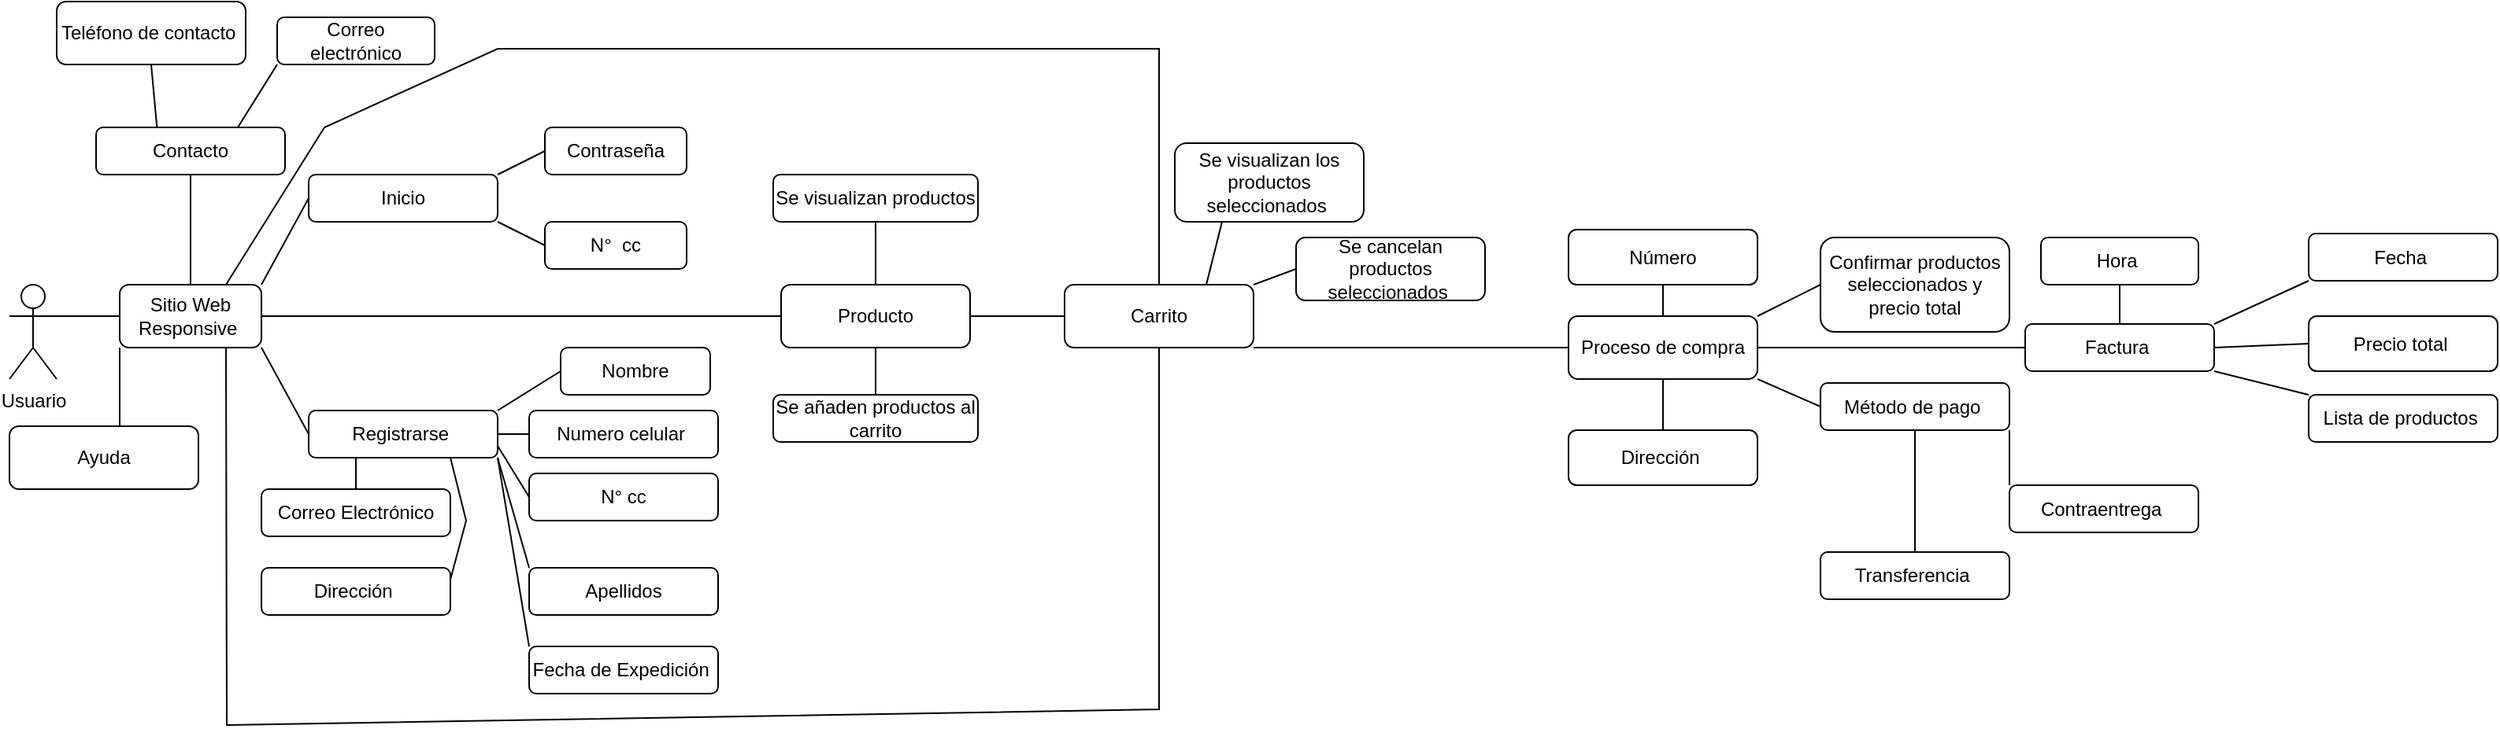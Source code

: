 <mxfile version="20.3.0" type="device"><diagram id="Ui5v7IExiJftmlXEwU_J" name="Página-1"><mxGraphModel dx="1278" dy="641" grid="1" gridSize="10" guides="1" tooltips="1" connect="1" arrows="1" fold="1" page="1" pageScale="1" pageWidth="827" pageHeight="1169" math="0" shadow="0"><root><mxCell id="0"/><mxCell id="1" parent="0"/><mxCell id="3Na0REmijJl1IvgKJbDY-1" value="Usuario" style="shape=umlActor;verticalLabelPosition=bottom;verticalAlign=top;html=1;outlineConnect=0;" parent="1" vertex="1"><mxGeometry x="10" y="190" width="30" height="60" as="geometry"/></mxCell><mxCell id="3Na0REmijJl1IvgKJbDY-5" value="" style="endArrow=none;html=1;rounded=0;exitX=1;exitY=0.333;exitDx=0;exitDy=0;exitPerimeter=0;entryX=0;entryY=0.5;entryDx=0;entryDy=0;" parent="1" source="3Na0REmijJl1IvgKJbDY-1" target="3Na0REmijJl1IvgKJbDY-6" edge="1"><mxGeometry width="50" height="50" relative="1" as="geometry"><mxPoint x="110" y="230" as="sourcePoint"/><mxPoint x="80" y="210" as="targetPoint"/></mxGeometry></mxCell><mxCell id="3Na0REmijJl1IvgKJbDY-6" value="Sitio Web Responsive&amp;nbsp;" style="rounded=1;whiteSpace=wrap;html=1;" parent="1" vertex="1"><mxGeometry x="80" y="190" width="90" height="40" as="geometry"/></mxCell><mxCell id="3Na0REmijJl1IvgKJbDY-7" value="Inicio" style="rounded=1;whiteSpace=wrap;html=1;" parent="1" vertex="1"><mxGeometry x="200" y="120" width="120" height="30" as="geometry"/></mxCell><mxCell id="3Na0REmijJl1IvgKJbDY-8" value="Registrarse&amp;nbsp;" style="rounded=1;whiteSpace=wrap;html=1;" parent="1" vertex="1"><mxGeometry x="200" y="270" width="120" height="30" as="geometry"/></mxCell><mxCell id="3Na0REmijJl1IvgKJbDY-9" value="" style="endArrow=none;html=1;rounded=0;exitX=1;exitY=1;exitDx=0;exitDy=0;entryX=0;entryY=0.5;entryDx=0;entryDy=0;" parent="1" source="3Na0REmijJl1IvgKJbDY-6" target="3Na0REmijJl1IvgKJbDY-8" edge="1"><mxGeometry width="50" height="50" relative="1" as="geometry"><mxPoint x="390" y="270" as="sourcePoint"/><mxPoint x="440" y="220" as="targetPoint"/></mxGeometry></mxCell><mxCell id="3Na0REmijJl1IvgKJbDY-10" value="" style="endArrow=none;html=1;rounded=0;exitX=1;exitY=0;exitDx=0;exitDy=0;entryX=0;entryY=0.5;entryDx=0;entryDy=0;" parent="1" source="3Na0REmijJl1IvgKJbDY-6" target="3Na0REmijJl1IvgKJbDY-7" edge="1"><mxGeometry width="50" height="50" relative="1" as="geometry"><mxPoint x="160" y="170" as="sourcePoint"/><mxPoint x="210" y="120" as="targetPoint"/></mxGeometry></mxCell><mxCell id="3Na0REmijJl1IvgKJbDY-11" value="" style="endArrow=none;html=1;rounded=0;exitX=1;exitY=0;exitDx=0;exitDy=0;entryX=0;entryY=0.5;entryDx=0;entryDy=0;" parent="1" source="3Na0REmijJl1IvgKJbDY-7" target="3Na0REmijJl1IvgKJbDY-12" edge="1"><mxGeometry width="50" height="50" relative="1" as="geometry"><mxPoint x="340" y="150" as="sourcePoint"/><mxPoint x="360" y="120" as="targetPoint"/></mxGeometry></mxCell><mxCell id="3Na0REmijJl1IvgKJbDY-12" value="Contraseña" style="rounded=1;whiteSpace=wrap;html=1;" parent="1" vertex="1"><mxGeometry x="350" y="90" width="90" height="30" as="geometry"/></mxCell><mxCell id="3Na0REmijJl1IvgKJbDY-13" value="N°&amp;nbsp; cc" style="rounded=1;whiteSpace=wrap;html=1;" parent="1" vertex="1"><mxGeometry x="350" y="150" width="90" height="30" as="geometry"/></mxCell><mxCell id="3Na0REmijJl1IvgKJbDY-14" value="" style="endArrow=none;html=1;rounded=0;exitX=1;exitY=1;exitDx=0;exitDy=0;entryX=0;entryY=0.5;entryDx=0;entryDy=0;" parent="1" source="3Na0REmijJl1IvgKJbDY-7" target="3Na0REmijJl1IvgKJbDY-13" edge="1"><mxGeometry width="50" height="50" relative="1" as="geometry"><mxPoint x="390" y="270" as="sourcePoint"/><mxPoint x="440" y="220" as="targetPoint"/></mxGeometry></mxCell><mxCell id="3Na0REmijJl1IvgKJbDY-15" value="Nombre" style="rounded=1;whiteSpace=wrap;html=1;" parent="1" vertex="1"><mxGeometry x="360" y="230" width="95" height="30" as="geometry"/></mxCell><mxCell id="3Na0REmijJl1IvgKJbDY-16" value="Apellidos" style="rounded=1;whiteSpace=wrap;html=1;" parent="1" vertex="1"><mxGeometry x="340" y="370" width="120" height="30" as="geometry"/></mxCell><mxCell id="3Na0REmijJl1IvgKJbDY-17" value="N° cc" style="rounded=1;whiteSpace=wrap;html=1;" parent="1" vertex="1"><mxGeometry x="340" y="310" width="120" height="30" as="geometry"/></mxCell><mxCell id="3Na0REmijJl1IvgKJbDY-18" value="Correo Electrónico" style="rounded=1;whiteSpace=wrap;html=1;" parent="1" vertex="1"><mxGeometry x="170" y="320" width="120" height="30" as="geometry"/></mxCell><mxCell id="3Na0REmijJl1IvgKJbDY-19" value="" style="endArrow=none;html=1;rounded=0;entryX=0;entryY=0.5;entryDx=0;entryDy=0;exitX=1;exitY=0.5;exitDx=0;exitDy=0;" parent="1" source="3Na0REmijJl1IvgKJbDY-8" target="zuSCDuIa5Cq2c8znxF5V-3" edge="1"><mxGeometry width="50" height="50" relative="1" as="geometry"><mxPoint x="260" y="360" as="sourcePoint"/><mxPoint x="310" y="310" as="targetPoint"/></mxGeometry></mxCell><mxCell id="3Na0REmijJl1IvgKJbDY-20" value="" style="endArrow=none;html=1;rounded=0;entryX=0.25;entryY=1;entryDx=0;entryDy=0;exitX=0.5;exitY=0;exitDx=0;exitDy=0;" parent="1" source="3Na0REmijJl1IvgKJbDY-18" target="3Na0REmijJl1IvgKJbDY-8" edge="1"><mxGeometry width="50" height="50" relative="1" as="geometry"><mxPoint x="80" y="380" as="sourcePoint"/><mxPoint x="130" y="330" as="targetPoint"/></mxGeometry></mxCell><mxCell id="3Na0REmijJl1IvgKJbDY-21" value="" style="endArrow=none;html=1;rounded=0;entryX=0.75;entryY=1;entryDx=0;entryDy=0;exitX=1;exitY=0.25;exitDx=0;exitDy=0;" parent="1" source="zuSCDuIa5Cq2c8znxF5V-2" target="3Na0REmijJl1IvgKJbDY-8" edge="1"><mxGeometry width="50" height="50" relative="1" as="geometry"><mxPoint x="320" y="510" as="sourcePoint"/><mxPoint x="370" y="460" as="targetPoint"/><Array as="points"><mxPoint x="300" y="340"/></Array></mxGeometry></mxCell><mxCell id="3Na0REmijJl1IvgKJbDY-22" value="" style="endArrow=none;html=1;rounded=0;entryX=1;entryY=0;entryDx=0;entryDy=0;exitX=0;exitY=0.5;exitDx=0;exitDy=0;" parent="1" source="3Na0REmijJl1IvgKJbDY-15" target="3Na0REmijJl1IvgKJbDY-8" edge="1"><mxGeometry width="50" height="50" relative="1" as="geometry"><mxPoint x="390" y="270" as="sourcePoint"/><mxPoint x="440" y="220" as="targetPoint"/></mxGeometry></mxCell><mxCell id="zuSCDuIa5Cq2c8znxF5V-1" value="Fecha de Expedición&amp;nbsp;" style="rounded=1;whiteSpace=wrap;html=1;" parent="1" vertex="1"><mxGeometry x="340" y="420" width="120" height="30" as="geometry"/></mxCell><mxCell id="zuSCDuIa5Cq2c8znxF5V-2" value="Dirección&amp;nbsp;" style="rounded=1;whiteSpace=wrap;html=1;" parent="1" vertex="1"><mxGeometry x="170" y="370" width="120" height="30" as="geometry"/></mxCell><mxCell id="zuSCDuIa5Cq2c8znxF5V-3" value="Numero celular&amp;nbsp;" style="rounded=1;whiteSpace=wrap;html=1;" parent="1" vertex="1"><mxGeometry x="340" y="270" width="120" height="30" as="geometry"/></mxCell><mxCell id="zuSCDuIa5Cq2c8znxF5V-4" value="" style="endArrow=none;html=1;rounded=0;entryX=0;entryY=0.5;entryDx=0;entryDy=0;exitX=1;exitY=0.75;exitDx=0;exitDy=0;" parent="1" source="3Na0REmijJl1IvgKJbDY-8" target="3Na0REmijJl1IvgKJbDY-17" edge="1"><mxGeometry width="50" height="50" relative="1" as="geometry"><mxPoint x="40" y="540" as="sourcePoint"/><mxPoint x="90" y="490" as="targetPoint"/></mxGeometry></mxCell><mxCell id="zuSCDuIa5Cq2c8znxF5V-5" value="" style="endArrow=none;html=1;rounded=0;entryX=1;entryY=1;entryDx=0;entryDy=0;exitX=0;exitY=0;exitDx=0;exitDy=0;" parent="1" source="3Na0REmijJl1IvgKJbDY-16" target="3Na0REmijJl1IvgKJbDY-8" edge="1"><mxGeometry width="50" height="50" relative="1" as="geometry"><mxPoint x="300" y="540" as="sourcePoint"/><mxPoint x="350" y="490" as="targetPoint"/></mxGeometry></mxCell><mxCell id="zuSCDuIa5Cq2c8znxF5V-6" value="" style="endArrow=none;html=1;rounded=0;entryX=1;entryY=1;entryDx=0;entryDy=0;exitX=0;exitY=0;exitDx=0;exitDy=0;" parent="1" source="zuSCDuIa5Cq2c8znxF5V-1" target="3Na0REmijJl1IvgKJbDY-8" edge="1"><mxGeometry width="50" height="50" relative="1" as="geometry"><mxPoint x="180" y="510" as="sourcePoint"/><mxPoint x="230" y="460" as="targetPoint"/></mxGeometry></mxCell><mxCell id="zuSCDuIa5Cq2c8znxF5V-7" value="" style="endArrow=none;html=1;rounded=0;exitX=0.75;exitY=0;exitDx=0;exitDy=0;entryX=0.5;entryY=0;entryDx=0;entryDy=0;" parent="1" source="3Na0REmijJl1IvgKJbDY-6" target="zuSCDuIa5Cq2c8znxF5V-16" edge="1"><mxGeometry width="50" height="50" relative="1" as="geometry"><mxPoint x="250" y="120" as="sourcePoint"/><mxPoint x="740" y="180" as="targetPoint"/><Array as="points"><mxPoint x="210" y="90"/><mxPoint x="320" y="40"/><mxPoint x="740" y="40"/></Array></mxGeometry></mxCell><mxCell id="zuSCDuIa5Cq2c8znxF5V-12" value="Producto" style="rounded=1;whiteSpace=wrap;html=1;" parent="1" vertex="1"><mxGeometry x="500" y="190" width="120" height="40" as="geometry"/></mxCell><mxCell id="zuSCDuIa5Cq2c8znxF5V-14" value="" style="endArrow=none;html=1;rounded=0;exitX=1;exitY=0.5;exitDx=0;exitDy=0;entryX=0;entryY=0.5;entryDx=0;entryDy=0;" parent="1" source="3Na0REmijJl1IvgKJbDY-6" target="zuSCDuIa5Cq2c8znxF5V-12" edge="1"><mxGeometry width="50" height="50" relative="1" as="geometry"><mxPoint x="390" y="360" as="sourcePoint"/><mxPoint x="440" y="310" as="targetPoint"/></mxGeometry></mxCell><mxCell id="zuSCDuIa5Cq2c8znxF5V-15" value="" style="endArrow=none;html=1;rounded=0;exitX=1;exitY=0.5;exitDx=0;exitDy=0;" parent="1" source="zuSCDuIa5Cq2c8znxF5V-12" edge="1"><mxGeometry width="50" height="50" relative="1" as="geometry"><mxPoint x="640" y="240" as="sourcePoint"/><mxPoint x="680" y="210" as="targetPoint"/></mxGeometry></mxCell><mxCell id="zuSCDuIa5Cq2c8znxF5V-16" value="Carrito" style="rounded=1;whiteSpace=wrap;html=1;" parent="1" vertex="1"><mxGeometry x="680" y="190" width="120" height="40" as="geometry"/></mxCell><mxCell id="zuSCDuIa5Cq2c8znxF5V-17" value="" style="endArrow=none;html=1;rounded=0;entryX=0.75;entryY=1;entryDx=0;entryDy=0;exitX=0.5;exitY=1;exitDx=0;exitDy=0;" parent="1" source="zuSCDuIa5Cq2c8znxF5V-16" target="3Na0REmijJl1IvgKJbDY-6" edge="1"><mxGeometry width="50" height="50" relative="1" as="geometry"><mxPoint x="770" y="460" as="sourcePoint"/><mxPoint x="110" y="390" as="targetPoint"/><Array as="points"><mxPoint x="740" y="460"/><mxPoint x="148" y="470"/></Array></mxGeometry></mxCell><mxCell id="zuSCDuIa5Cq2c8znxF5V-18" value="" style="endArrow=none;html=1;rounded=0;entryX=0;entryY=1;entryDx=0;entryDy=0;" parent="1" target="3Na0REmijJl1IvgKJbDY-6" edge="1"><mxGeometry width="50" height="50" relative="1" as="geometry"><mxPoint x="80" y="300" as="sourcePoint"/><mxPoint x="110" y="350" as="targetPoint"/></mxGeometry></mxCell><mxCell id="zuSCDuIa5Cq2c8znxF5V-19" value="Ayuda" style="rounded=1;whiteSpace=wrap;html=1;" parent="1" vertex="1"><mxGeometry x="10" y="280" width="120" height="40" as="geometry"/></mxCell><mxCell id="zuSCDuIa5Cq2c8znxF5V-20" value="Contacto" style="rounded=1;whiteSpace=wrap;html=1;" parent="1" vertex="1"><mxGeometry x="65" y="90" width="120" height="30" as="geometry"/></mxCell><mxCell id="zuSCDuIa5Cq2c8znxF5V-21" value="" style="endArrow=none;html=1;rounded=0;entryX=0.5;entryY=1;entryDx=0;entryDy=0;exitX=0.5;exitY=0;exitDx=0;exitDy=0;" parent="1" source="3Na0REmijJl1IvgKJbDY-6" target="zuSCDuIa5Cq2c8znxF5V-20" edge="1"><mxGeometry width="50" height="50" relative="1" as="geometry"><mxPoint x="460" y="360" as="sourcePoint"/><mxPoint x="510" y="310" as="targetPoint"/></mxGeometry></mxCell><mxCell id="zuSCDuIa5Cq2c8znxF5V-22" value="Teléfono de contacto&amp;nbsp;" style="rounded=1;whiteSpace=wrap;html=1;" parent="1" vertex="1"><mxGeometry x="40" y="10" width="120" height="40" as="geometry"/></mxCell><mxCell id="zuSCDuIa5Cq2c8znxF5V-23" value="Correo electrónico" style="rounded=1;whiteSpace=wrap;html=1;" parent="1" vertex="1"><mxGeometry x="180" y="20" width="100" height="30" as="geometry"/></mxCell><mxCell id="zuSCDuIa5Cq2c8znxF5V-24" value="" style="endArrow=none;html=1;rounded=0;entryX=0.5;entryY=1;entryDx=0;entryDy=0;exitX=0.322;exitY=-0.013;exitDx=0;exitDy=0;exitPerimeter=0;" parent="1" target="zuSCDuIa5Cq2c8znxF5V-22" edge="1" source="zuSCDuIa5Cq2c8znxF5V-20"><mxGeometry width="50" height="50" relative="1" as="geometry"><mxPoint x="100" y="80" as="sourcePoint"/><mxPoint x="510" y="100" as="targetPoint"/></mxGeometry></mxCell><mxCell id="zuSCDuIa5Cq2c8znxF5V-25" value="" style="endArrow=none;html=1;rounded=0;entryX=0;entryY=1;entryDx=0;entryDy=0;exitX=0.75;exitY=0;exitDx=0;exitDy=0;" parent="1" source="zuSCDuIa5Cq2c8znxF5V-20" target="zuSCDuIa5Cq2c8znxF5V-23" edge="1"><mxGeometry width="50" height="50" relative="1" as="geometry"><mxPoint x="460" y="150" as="sourcePoint"/><mxPoint x="510" y="100" as="targetPoint"/></mxGeometry></mxCell><mxCell id="zuSCDuIa5Cq2c8znxF5V-26" value="Se visualizan productos" style="rounded=1;whiteSpace=wrap;html=1;" parent="1" vertex="1"><mxGeometry x="495" y="120" width="130" height="30" as="geometry"/></mxCell><mxCell id="zuSCDuIa5Cq2c8znxF5V-27" value="Se añaden productos al carrito" style="rounded=1;whiteSpace=wrap;html=1;" parent="1" vertex="1"><mxGeometry x="495" y="260" width="130" height="30" as="geometry"/></mxCell><mxCell id="zuSCDuIa5Cq2c8znxF5V-28" value="" style="endArrow=none;html=1;rounded=0;entryX=0.5;entryY=0;entryDx=0;entryDy=0;exitX=0.5;exitY=1;exitDx=0;exitDy=0;" parent="1" source="zuSCDuIa5Cq2c8znxF5V-12" target="zuSCDuIa5Cq2c8znxF5V-27" edge="1"><mxGeometry width="50" height="50" relative="1" as="geometry"><mxPoint x="460" y="250" as="sourcePoint"/><mxPoint x="510" y="200" as="targetPoint"/></mxGeometry></mxCell><mxCell id="zuSCDuIa5Cq2c8znxF5V-29" value="" style="endArrow=none;html=1;rounded=0;entryX=0.25;entryY=1;entryDx=0;entryDy=0;exitX=0.75;exitY=0;exitDx=0;exitDy=0;" parent="1" source="zuSCDuIa5Cq2c8znxF5V-16" target="zuSCDuIa5Cq2c8znxF5V-31" edge="1"><mxGeometry width="50" height="50" relative="1" as="geometry"><mxPoint x="850" y="280" as="sourcePoint"/><mxPoint x="900" y="230" as="targetPoint"/></mxGeometry></mxCell><mxCell id="zuSCDuIa5Cq2c8znxF5V-30" value="" style="endArrow=none;html=1;rounded=0;entryX=0.5;entryY=1;entryDx=0;entryDy=0;exitX=0.5;exitY=0;exitDx=0;exitDy=0;" parent="1" source="zuSCDuIa5Cq2c8znxF5V-12" target="zuSCDuIa5Cq2c8znxF5V-26" edge="1"><mxGeometry width="50" height="50" relative="1" as="geometry"><mxPoint x="550" y="230" as="sourcePoint"/><mxPoint x="600" y="180" as="targetPoint"/></mxGeometry></mxCell><mxCell id="zuSCDuIa5Cq2c8znxF5V-31" value="Se visualizan los productos seleccionados&amp;nbsp;" style="rounded=1;whiteSpace=wrap;html=1;" parent="1" vertex="1"><mxGeometry x="750" y="100" width="120" height="50" as="geometry"/></mxCell><mxCell id="zuSCDuIa5Cq2c8znxF5V-32" value="Se cancelan productos seleccionados&amp;nbsp;" style="rounded=1;whiteSpace=wrap;html=1;" parent="1" vertex="1"><mxGeometry x="827" y="160" width="120" height="40" as="geometry"/></mxCell><mxCell id="zuSCDuIa5Cq2c8znxF5V-34" value="" style="endArrow=none;html=1;rounded=0;entryX=0;entryY=0.5;entryDx=0;entryDy=0;exitX=1;exitY=0;exitDx=0;exitDy=0;" parent="1" source="zuSCDuIa5Cq2c8znxF5V-16" target="zuSCDuIa5Cq2c8znxF5V-32" edge="1"><mxGeometry width="50" height="50" relative="1" as="geometry"><mxPoint x="790" y="300" as="sourcePoint"/><mxPoint x="840" y="250" as="targetPoint"/></mxGeometry></mxCell><mxCell id="zuSCDuIa5Cq2c8znxF5V-35" value="Proceso de compra" style="rounded=1;whiteSpace=wrap;html=1;" parent="1" vertex="1"><mxGeometry x="1000" y="210" width="120" height="40" as="geometry"/></mxCell><mxCell id="zuSCDuIa5Cq2c8znxF5V-36" value="" style="endArrow=none;html=1;rounded=0;entryX=1;entryY=1;entryDx=0;entryDy=0;exitX=0;exitY=0.5;exitDx=0;exitDy=0;" parent="1" source="zuSCDuIa5Cq2c8znxF5V-35" target="zuSCDuIa5Cq2c8znxF5V-16" edge="1"><mxGeometry width="50" height="50" relative="1" as="geometry"><mxPoint x="850" y="420" as="sourcePoint"/><mxPoint x="780" y="250" as="targetPoint"/></mxGeometry></mxCell><mxCell id="zuSCDuIa5Cq2c8znxF5V-37" value="" style="endArrow=none;html=1;rounded=0;entryX=0.5;entryY=1;entryDx=0;entryDy=0;exitX=0.5;exitY=0;exitDx=0;exitDy=0;" parent="1" source="zuSCDuIa5Cq2c8znxF5V-38" target="zuSCDuIa5Cq2c8znxF5V-35" edge="1"><mxGeometry width="50" height="50" relative="1" as="geometry"><mxPoint x="1060" y="280" as="sourcePoint"/><mxPoint x="1060" y="390" as="targetPoint"/></mxGeometry></mxCell><mxCell id="zuSCDuIa5Cq2c8znxF5V-38" value="Dirección&amp;nbsp;" style="rounded=1;whiteSpace=wrap;html=1;" parent="1" vertex="1"><mxGeometry x="1000" y="282.5" width="120" height="35" as="geometry"/></mxCell><mxCell id="zuSCDuIa5Cq2c8znxF5V-40" value="Número" style="rounded=1;whiteSpace=wrap;html=1;" parent="1" vertex="1"><mxGeometry x="1000" y="155" width="120" height="35" as="geometry"/></mxCell><mxCell id="zuSCDuIa5Cq2c8znxF5V-41" value="" style="endArrow=none;html=1;rounded=0;entryX=0.5;entryY=1;entryDx=0;entryDy=0;exitX=0.5;exitY=0;exitDx=0;exitDy=0;" parent="1" source="zuSCDuIa5Cq2c8znxF5V-35" target="zuSCDuIa5Cq2c8znxF5V-40" edge="1"><mxGeometry width="50" height="50" relative="1" as="geometry"><mxPoint x="1060" y="380" as="sourcePoint"/><mxPoint x="1110" y="330" as="targetPoint"/></mxGeometry></mxCell><mxCell id="zuSCDuIa5Cq2c8znxF5V-42" value="Confirmar productos seleccionados y precio total" style="rounded=1;whiteSpace=wrap;html=1;" parent="1" vertex="1"><mxGeometry x="1160" y="160" width="120" height="60" as="geometry"/></mxCell><mxCell id="zuSCDuIa5Cq2c8znxF5V-43" value="Método de pago&amp;nbsp;" style="rounded=1;whiteSpace=wrap;html=1;" parent="1" vertex="1"><mxGeometry x="1160" y="252.5" width="120" height="30" as="geometry"/></mxCell><mxCell id="zuSCDuIa5Cq2c8znxF5V-44" value="" style="endArrow=none;html=1;rounded=0;entryX=0;entryY=0.5;entryDx=0;entryDy=0;exitX=1;exitY=0;exitDx=0;exitDy=0;" parent="1" source="zuSCDuIa5Cq2c8znxF5V-35" target="zuSCDuIa5Cq2c8znxF5V-42" edge="1"><mxGeometry width="50" height="50" relative="1" as="geometry"><mxPoint x="1080" y="460" as="sourcePoint"/><mxPoint x="1130" y="410" as="targetPoint"/></mxGeometry></mxCell><mxCell id="zuSCDuIa5Cq2c8znxF5V-45" value="" style="endArrow=none;html=1;rounded=0;entryX=0;entryY=0.5;entryDx=0;entryDy=0;exitX=1;exitY=1;exitDx=0;exitDy=0;" parent="1" source="zuSCDuIa5Cq2c8znxF5V-35" target="zuSCDuIa5Cq2c8znxF5V-43" edge="1"><mxGeometry width="50" height="50" relative="1" as="geometry"><mxPoint x="1010" y="220" as="sourcePoint"/><mxPoint x="1060" y="170" as="targetPoint"/></mxGeometry></mxCell><mxCell id="zuSCDuIa5Cq2c8znxF5V-46" value="Transferencia&amp;nbsp;" style="rounded=1;whiteSpace=wrap;html=1;" parent="1" vertex="1"><mxGeometry x="1160" y="360" width="120" height="30" as="geometry"/></mxCell><mxCell id="zuSCDuIa5Cq2c8znxF5V-47" value="Contraentrega&amp;nbsp;" style="rounded=1;whiteSpace=wrap;html=1;" parent="1" vertex="1"><mxGeometry x="1280" y="317.5" width="120" height="30" as="geometry"/></mxCell><mxCell id="zuSCDuIa5Cq2c8znxF5V-48" value="" style="endArrow=none;html=1;rounded=0;entryX=0.5;entryY=1;entryDx=0;entryDy=0;exitX=0.5;exitY=0;exitDx=0;exitDy=0;" parent="1" source="zuSCDuIa5Cq2c8znxF5V-46" target="zuSCDuIa5Cq2c8znxF5V-43" edge="1"><mxGeometry width="50" height="50" relative="1" as="geometry"><mxPoint x="1010" y="220" as="sourcePoint"/><mxPoint x="1060" y="170" as="targetPoint"/></mxGeometry></mxCell><mxCell id="zuSCDuIa5Cq2c8znxF5V-49" value="" style="endArrow=none;html=1;rounded=0;entryX=0;entryY=0;entryDx=0;entryDy=0;exitX=1;exitY=1;exitDx=0;exitDy=0;" parent="1" source="zuSCDuIa5Cq2c8znxF5V-43" target="zuSCDuIa5Cq2c8znxF5V-47" edge="1"><mxGeometry width="50" height="50" relative="1" as="geometry"><mxPoint x="1010" y="220" as="sourcePoint"/><mxPoint x="1060" y="170" as="targetPoint"/></mxGeometry></mxCell><mxCell id="zuSCDuIa5Cq2c8znxF5V-50" value="" style="endArrow=none;html=1;rounded=0;exitX=1;exitY=0.5;exitDx=0;exitDy=0;" parent="1" source="zuSCDuIa5Cq2c8znxF5V-35" target="zuSCDuIa5Cq2c8znxF5V-51" edge="1"><mxGeometry width="50" height="50" relative="1" as="geometry"><mxPoint x="1380" y="280" as="sourcePoint"/><mxPoint x="1340" y="230" as="targetPoint"/></mxGeometry></mxCell><mxCell id="zuSCDuIa5Cq2c8znxF5V-51" value="Factura&amp;nbsp;" style="rounded=1;whiteSpace=wrap;html=1;" parent="1" vertex="1"><mxGeometry x="1290" y="215" width="120" height="30" as="geometry"/></mxCell><mxCell id="zuSCDuIa5Cq2c8znxF5V-52" value="Precio total&amp;nbsp;" style="rounded=1;whiteSpace=wrap;html=1;" parent="1" vertex="1"><mxGeometry x="1470" y="210" width="120" height="35" as="geometry"/></mxCell><mxCell id="zuSCDuIa5Cq2c8znxF5V-53" value="Fecha&amp;nbsp;" style="rounded=1;whiteSpace=wrap;html=1;" parent="1" vertex="1"><mxGeometry x="1470" y="157.5" width="120" height="30" as="geometry"/></mxCell><mxCell id="zuSCDuIa5Cq2c8znxF5V-54" value="Hora&amp;nbsp;" style="rounded=1;whiteSpace=wrap;html=1;" parent="1" vertex="1"><mxGeometry x="1300" y="160" width="100" height="30" as="geometry"/></mxCell><mxCell id="zuSCDuIa5Cq2c8znxF5V-55" value="Lista de productos&amp;nbsp;" style="rounded=1;whiteSpace=wrap;html=1;" parent="1" vertex="1"><mxGeometry x="1470" y="260" width="120" height="30" as="geometry"/></mxCell><mxCell id="zuSCDuIa5Cq2c8znxF5V-56" value="" style="endArrow=none;html=1;rounded=0;entryX=0;entryY=0;entryDx=0;entryDy=0;exitX=1;exitY=1;exitDx=0;exitDy=0;" parent="1" source="zuSCDuIa5Cq2c8znxF5V-51" target="zuSCDuIa5Cq2c8znxF5V-55" edge="1"><mxGeometry width="50" height="50" relative="1" as="geometry"><mxPoint x="1010" y="220" as="sourcePoint"/><mxPoint x="1060" y="170" as="targetPoint"/></mxGeometry></mxCell><mxCell id="zuSCDuIa5Cq2c8znxF5V-57" value="" style="endArrow=none;html=1;rounded=0;entryX=0;entryY=0.5;entryDx=0;entryDy=0;exitX=1;exitY=0.5;exitDx=0;exitDy=0;" parent="1" source="zuSCDuIa5Cq2c8znxF5V-51" target="zuSCDuIa5Cq2c8znxF5V-52" edge="1"><mxGeometry width="50" height="50" relative="1" as="geometry"><mxPoint x="1010" y="220" as="sourcePoint"/><mxPoint x="1060" y="170" as="targetPoint"/></mxGeometry></mxCell><mxCell id="zuSCDuIa5Cq2c8znxF5V-58" value="" style="endArrow=none;html=1;rounded=0;entryX=0;entryY=1;entryDx=0;entryDy=0;exitX=1;exitY=0;exitDx=0;exitDy=0;" parent="1" source="zuSCDuIa5Cq2c8znxF5V-51" target="zuSCDuIa5Cq2c8znxF5V-53" edge="1"><mxGeometry width="50" height="50" relative="1" as="geometry"><mxPoint x="1010" y="220" as="sourcePoint"/><mxPoint x="1060" y="170" as="targetPoint"/></mxGeometry></mxCell><mxCell id="zuSCDuIa5Cq2c8znxF5V-59" value="" style="endArrow=none;html=1;rounded=0;entryX=0.5;entryY=1;entryDx=0;entryDy=0;exitX=0.5;exitY=0;exitDx=0;exitDy=0;" parent="1" source="zuSCDuIa5Cq2c8znxF5V-51" target="zuSCDuIa5Cq2c8znxF5V-54" edge="1"><mxGeometry width="50" height="50" relative="1" as="geometry"><mxPoint x="1010" y="220" as="sourcePoint"/><mxPoint x="1060" y="170" as="targetPoint"/></mxGeometry></mxCell></root></mxGraphModel></diagram></mxfile>